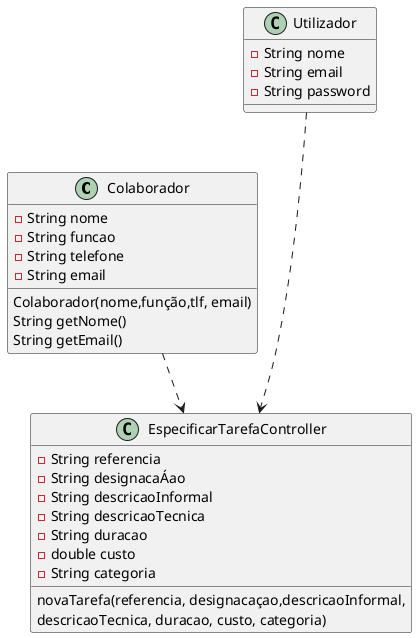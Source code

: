 @startuml

class Colaborador {
  -String nome
  -String funcao
  -String telefone
  -String email
  Colaborador(nome,função,tlf, email)
  String getNome()
  String getEmail()
}
class Utilizador {
  -String nome
  -String email
  -String password
}
class EspecificarTarefaController {
  -String referencia
  -String designacaÁao
  -String descricaoInformal
  -String descricaoTecnica
  -String duracao
  -double custo
  -String categoria
  
  novaTarefa(referencia, designacaçao,descricaoInformal,
descricaoTecnica, duracao, custo, categoria)
}



Utilizador ...> EspecificarTarefaController


Colaborador ..> EspecificarTarefaController
 






@enduml